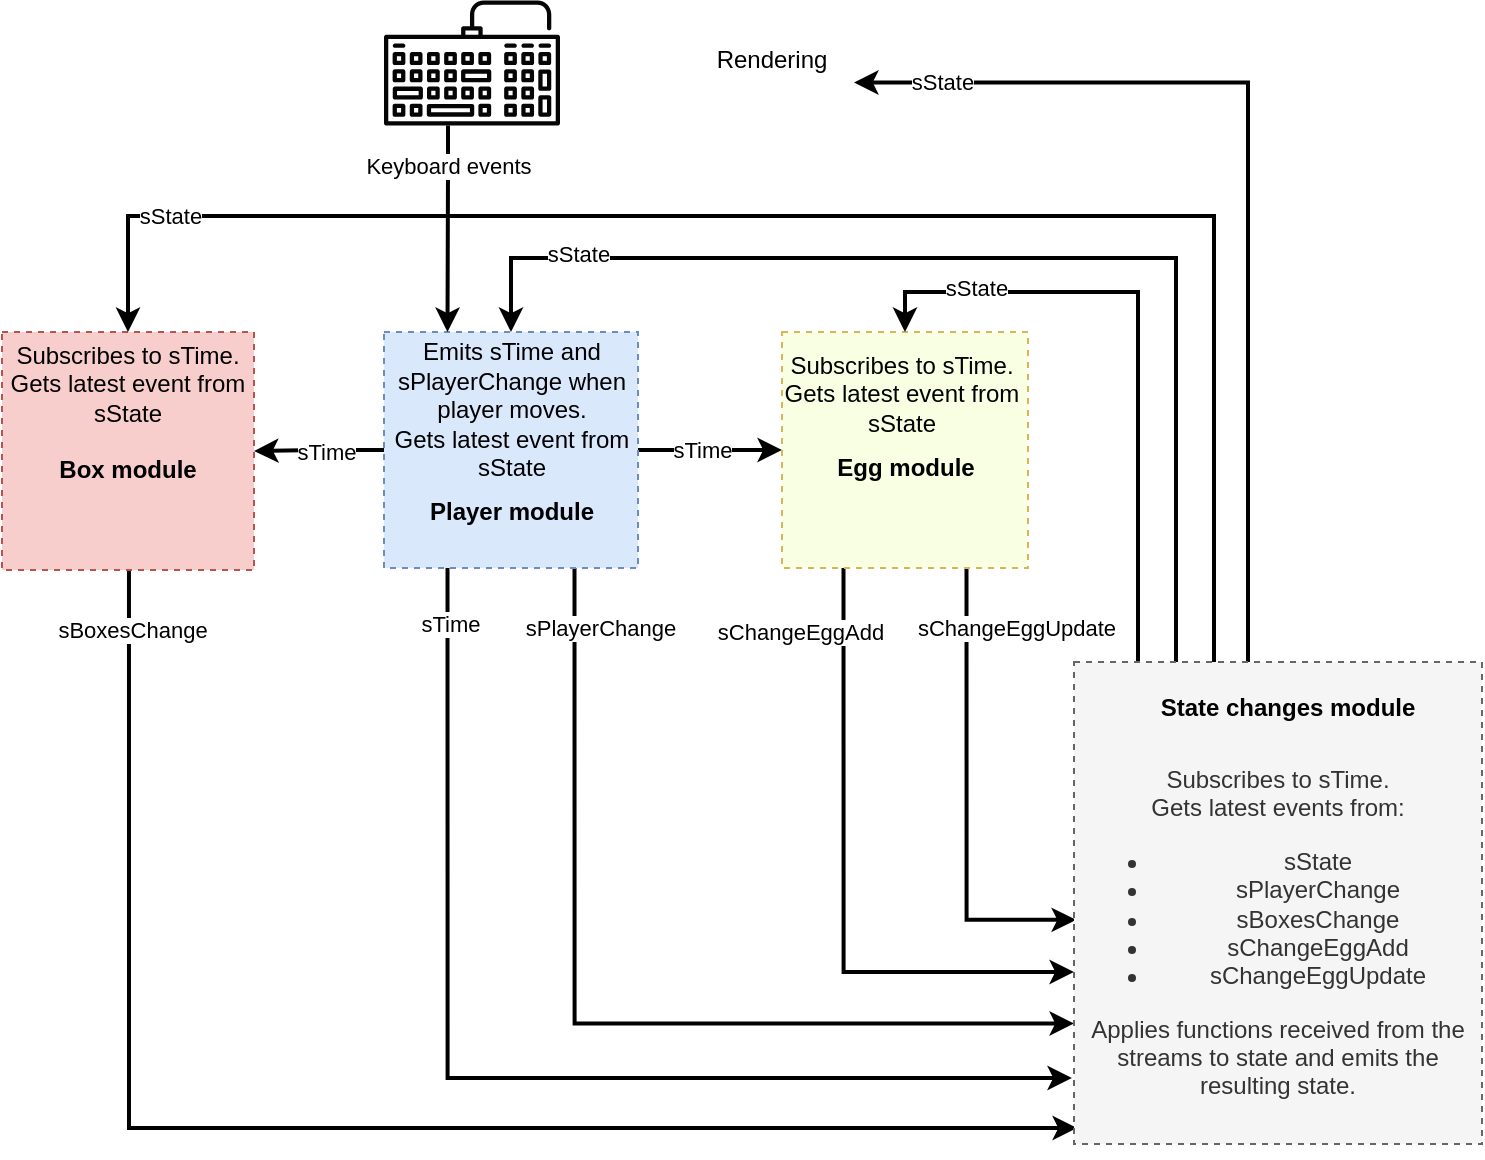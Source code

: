 <mxfile version="19.0.3" type="device"><diagram id="vYtuXIrXA59F8zRVHI5p" name="Page-1"><mxGraphModel dx="1428" dy="1059" grid="0" gridSize="10" guides="1" tooltips="1" connect="1" arrows="1" fold="1" page="0" pageScale="1" pageWidth="850" pageHeight="1100" math="0" shadow="0"><root><mxCell id="0"/><mxCell id="1" parent="0"/><mxCell id="iPN7YzMCQVeGvPnwEukR-71" style="edgeStyle=orthogonalEdgeStyle;rounded=0;orthogonalLoop=1;jettySize=auto;html=1;entryX=0.005;entryY=0.971;entryDx=0;entryDy=0;entryPerimeter=0;strokeWidth=2;" edge="1" parent="1"><mxGeometry relative="1" as="geometry"><mxPoint x="3.48" y="250" as="sourcePoint"/><mxPoint x="477.515" y="530.011" as="targetPoint"/><Array as="points"><mxPoint x="3.48" y="530"/></Array></mxGeometry></mxCell><mxCell id="iPN7YzMCQVeGvPnwEukR-72" value="sBoxesChange" style="edgeLabel;html=1;align=center;verticalAlign=middle;resizable=0;points=[];" vertex="1" connectable="0" parent="iPN7YzMCQVeGvPnwEukR-71"><mxGeometry x="-0.862" relative="1" as="geometry"><mxPoint x="1" y="-21" as="offset"/></mxGeometry></mxCell><mxCell id="iPN7YzMCQVeGvPnwEukR-2" value="" style="rounded=0;whiteSpace=wrap;html=1;dashed=1;fillColor=#f8cecc;strokeColor=#b85450;" vertex="1" parent="1"><mxGeometry x="-60" y="132" width="126" height="119" as="geometry"/></mxCell><mxCell id="iPN7YzMCQVeGvPnwEukR-55" style="edgeStyle=orthogonalEdgeStyle;rounded=0;orthogonalLoop=1;jettySize=auto;html=1;strokeWidth=2;" edge="1" parent="1" source="iPN7YzMCQVeGvPnwEukR-3" target="iPN7YzMCQVeGvPnwEukR-2"><mxGeometry relative="1" as="geometry"/></mxCell><mxCell id="iPN7YzMCQVeGvPnwEukR-57" value="sTime" style="edgeLabel;html=1;align=center;verticalAlign=middle;resizable=0;points=[];" vertex="1" connectable="0" parent="iPN7YzMCQVeGvPnwEukR-55"><mxGeometry x="-0.351" relative="1" as="geometry"><mxPoint x="-8" y="1" as="offset"/></mxGeometry></mxCell><mxCell id="iPN7YzMCQVeGvPnwEukR-56" style="edgeStyle=orthogonalEdgeStyle;rounded=0;orthogonalLoop=1;jettySize=auto;html=1;strokeWidth=2;entryX=0;entryY=0.5;entryDx=0;entryDy=0;" edge="1" parent="1" source="iPN7YzMCQVeGvPnwEukR-3" target="iPN7YzMCQVeGvPnwEukR-4"><mxGeometry relative="1" as="geometry"><mxPoint x="319.286" y="191" as="targetPoint"/></mxGeometry></mxCell><mxCell id="iPN7YzMCQVeGvPnwEukR-58" value="sTime" style="edgeLabel;html=1;align=center;verticalAlign=middle;resizable=0;points=[];" vertex="1" connectable="0" parent="iPN7YzMCQVeGvPnwEukR-56"><mxGeometry x="-0.303" relative="1" as="geometry"><mxPoint x="7" as="offset"/></mxGeometry></mxCell><mxCell id="iPN7YzMCQVeGvPnwEukR-74" style="edgeStyle=orthogonalEdgeStyle;rounded=0;orthogonalLoop=1;jettySize=auto;html=1;exitX=0.25;exitY=1;exitDx=0;exitDy=0;entryX=-0.005;entryY=0.863;entryDx=0;entryDy=0;entryPerimeter=0;strokeWidth=2;" edge="1" parent="1" source="iPN7YzMCQVeGvPnwEukR-3" target="iPN7YzMCQVeGvPnwEukR-15"><mxGeometry relative="1" as="geometry"/></mxCell><mxCell id="iPN7YzMCQVeGvPnwEukR-75" value="sTime" style="edgeLabel;html=1;align=center;verticalAlign=middle;resizable=0;points=[];" vertex="1" connectable="0" parent="iPN7YzMCQVeGvPnwEukR-74"><mxGeometry x="-0.888" y="1" relative="1" as="geometry"><mxPoint y="-4" as="offset"/></mxGeometry></mxCell><mxCell id="iPN7YzMCQVeGvPnwEukR-76" style="edgeStyle=orthogonalEdgeStyle;rounded=0;orthogonalLoop=1;jettySize=auto;html=1;exitX=0.75;exitY=1;exitDx=0;exitDy=0;entryX=0;entryY=0.75;entryDx=0;entryDy=0;strokeWidth=2;" edge="1" parent="1" source="iPN7YzMCQVeGvPnwEukR-3" target="iPN7YzMCQVeGvPnwEukR-15"><mxGeometry relative="1" as="geometry"/></mxCell><mxCell id="iPN7YzMCQVeGvPnwEukR-77" value="sPlayerChange" style="edgeLabel;html=1;align=center;verticalAlign=middle;resizable=0;points=[];" vertex="1" connectable="0" parent="iPN7YzMCQVeGvPnwEukR-76"><mxGeometry x="-0.887" y="-1" relative="1" as="geometry"><mxPoint x="13" y="3" as="offset"/></mxGeometry></mxCell><mxCell id="iPN7YzMCQVeGvPnwEukR-3" value="" style="rounded=0;whiteSpace=wrap;html=1;dashed=1;fillColor=#dae8fc;strokeColor=#6c8ebf;" vertex="1" parent="1"><mxGeometry x="131" y="132" width="127" height="118" as="geometry"/></mxCell><mxCell id="iPN7YzMCQVeGvPnwEukR-35" style="edgeStyle=orthogonalEdgeStyle;rounded=0;orthogonalLoop=1;jettySize=auto;html=1;exitX=0.25;exitY=1;exitDx=0;exitDy=0;entryX=0;entryY=0.643;entryDx=0;entryDy=0;entryPerimeter=0;strokeWidth=2;" edge="1" parent="1" source="iPN7YzMCQVeGvPnwEukR-4" target="iPN7YzMCQVeGvPnwEukR-15"><mxGeometry relative="1" as="geometry"/></mxCell><mxCell id="iPN7YzMCQVeGvPnwEukR-37" value="sChangeEggAdd" style="edgeLabel;html=1;align=center;verticalAlign=middle;resizable=0;points=[];" vertex="1" connectable="0" parent="iPN7YzMCQVeGvPnwEukR-35"><mxGeometry x="-0.93" y="4" relative="1" as="geometry"><mxPoint x="-26" y="21" as="offset"/></mxGeometry></mxCell><mxCell id="iPN7YzMCQVeGvPnwEukR-36" style="edgeStyle=orthogonalEdgeStyle;rounded=0;orthogonalLoop=1;jettySize=auto;html=1;exitX=0.75;exitY=1;exitDx=0;exitDy=0;entryX=0.005;entryY=0.535;entryDx=0;entryDy=0;strokeWidth=2;entryPerimeter=0;" edge="1" parent="1" source="iPN7YzMCQVeGvPnwEukR-4" target="iPN7YzMCQVeGvPnwEukR-15"><mxGeometry relative="1" as="geometry"/></mxCell><mxCell id="iPN7YzMCQVeGvPnwEukR-38" value="sChangeEggUpdate" style="edgeLabel;html=1;align=center;verticalAlign=middle;resizable=0;points=[];" vertex="1" connectable="0" parent="iPN7YzMCQVeGvPnwEukR-36"><mxGeometry x="-0.517" relative="1" as="geometry"><mxPoint x="24" y="-26" as="offset"/></mxGeometry></mxCell><mxCell id="iPN7YzMCQVeGvPnwEukR-4" value="" style="rounded=0;whiteSpace=wrap;html=1;dashed=1;fillColor=#F9FFE3;strokeColor=#d6b656;" vertex="1" parent="1"><mxGeometry x="330" y="132" width="123" height="118" as="geometry"/></mxCell><mxCell id="iPN7YzMCQVeGvPnwEukR-5" value="&lt;b&gt;Player module&lt;/b&gt;" style="text;html=1;strokeColor=none;fillColor=none;align=center;verticalAlign=middle;whiteSpace=wrap;rounded=0;" vertex="1" parent="1"><mxGeometry x="150.5" y="207" width="88" height="30" as="geometry"/></mxCell><mxCell id="iPN7YzMCQVeGvPnwEukR-6" value="&lt;b&gt;Box module&lt;/b&gt;" style="text;html=1;strokeColor=none;fillColor=none;align=center;verticalAlign=middle;whiteSpace=wrap;rounded=0;" vertex="1" parent="1"><mxGeometry x="-39" y="186" width="84" height="30" as="geometry"/></mxCell><mxCell id="iPN7YzMCQVeGvPnwEukR-65" style="edgeStyle=orthogonalEdgeStyle;rounded=0;orthogonalLoop=1;jettySize=auto;html=1;entryX=0.25;entryY=0;entryDx=0;entryDy=0;strokeWidth=2;" edge="1" parent="1" source="iPN7YzMCQVeGvPnwEukR-10" target="iPN7YzMCQVeGvPnwEukR-3"><mxGeometry relative="1" as="geometry"><Array as="points"><mxPoint x="163" y="51"/><mxPoint x="163" y="51"/></Array></mxGeometry></mxCell><mxCell id="iPN7YzMCQVeGvPnwEukR-66" value="Keyboard events" style="edgeLabel;html=1;align=center;verticalAlign=middle;resizable=0;points=[];" vertex="1" connectable="0" parent="iPN7YzMCQVeGvPnwEukR-65"><mxGeometry x="-0.471" y="-4" relative="1" as="geometry"><mxPoint x="4" y="-7" as="offset"/></mxGeometry></mxCell><mxCell id="iPN7YzMCQVeGvPnwEukR-10" value="" style="sketch=0;pointerEvents=1;shadow=0;dashed=0;html=1;strokeColor=none;fillColor=#050505;aspect=fixed;labelPosition=center;verticalLabelPosition=bottom;verticalAlign=top;align=center;outlineConnect=0;shape=mxgraph.vvd.keyboard;" vertex="1" parent="1"><mxGeometry x="131" y="-33.76" width="88" height="62.48" as="geometry"/></mxCell><mxCell id="iPN7YzMCQVeGvPnwEukR-11" value="" style="shape=image;html=1;verticalAlign=top;verticalLabelPosition=bottom;labelBackgroundColor=#ffffff;imageAspect=0;aspect=fixed;image=https://cdn0.iconfinder.com/data/icons/phosphor-regular-vol-3/256/mouse-128.png;dashed=1;fillColor=#F9FFE3;imageBackground=none;imageBorder=none;" vertex="1" parent="1"><mxGeometry x="223" y="-10.26" width="35" height="35" as="geometry"/></mxCell><mxCell id="iPN7YzMCQVeGvPnwEukR-60" style="edgeStyle=orthogonalEdgeStyle;rounded=0;orthogonalLoop=1;jettySize=auto;html=1;entryX=0.5;entryY=0;entryDx=0;entryDy=0;strokeWidth=2;" edge="1" parent="1" source="iPN7YzMCQVeGvPnwEukR-15" target="iPN7YzMCQVeGvPnwEukR-4"><mxGeometry relative="1" as="geometry"><Array as="points"><mxPoint x="508" y="112"/><mxPoint x="391" y="112"/></Array></mxGeometry></mxCell><mxCell id="iPN7YzMCQVeGvPnwEukR-68" value="&lt;div&gt;sState&lt;/div&gt;" style="edgeLabel;html=1;align=center;verticalAlign=middle;resizable=0;points=[];" vertex="1" connectable="0" parent="iPN7YzMCQVeGvPnwEukR-60"><mxGeometry x="0.749" y="2" relative="1" as="geometry"><mxPoint x="15" y="-4" as="offset"/></mxGeometry></mxCell><mxCell id="iPN7YzMCQVeGvPnwEukR-62" style="edgeStyle=orthogonalEdgeStyle;rounded=0;orthogonalLoop=1;jettySize=auto;html=1;exitX=0.25;exitY=0;exitDx=0;exitDy=0;entryX=0.5;entryY=0;entryDx=0;entryDy=0;strokeWidth=2;" edge="1" parent="1" source="iPN7YzMCQVeGvPnwEukR-15" target="iPN7YzMCQVeGvPnwEukR-3"><mxGeometry relative="1" as="geometry"><Array as="points"><mxPoint x="527" y="95"/><mxPoint x="195" y="95"/></Array></mxGeometry></mxCell><mxCell id="iPN7YzMCQVeGvPnwEukR-69" value="&lt;div&gt;sState&lt;/div&gt;" style="edgeLabel;html=1;align=center;verticalAlign=middle;resizable=0;points=[];" vertex="1" connectable="0" parent="iPN7YzMCQVeGvPnwEukR-62"><mxGeometry x="0.753" y="-2" relative="1" as="geometry"><mxPoint as="offset"/></mxGeometry></mxCell><mxCell id="iPN7YzMCQVeGvPnwEukR-63" style="edgeStyle=orthogonalEdgeStyle;rounded=0;orthogonalLoop=1;jettySize=auto;html=1;entryX=0.5;entryY=0;entryDx=0;entryDy=0;strokeWidth=2;" edge="1" parent="1" source="iPN7YzMCQVeGvPnwEukR-15" target="iPN7YzMCQVeGvPnwEukR-2"><mxGeometry relative="1" as="geometry"><Array as="points"><mxPoint x="546" y="74"/><mxPoint x="3" y="74"/></Array></mxGeometry></mxCell><mxCell id="iPN7YzMCQVeGvPnwEukR-70" value="&lt;div&gt;sState&lt;/div&gt;" style="edgeLabel;html=1;align=center;verticalAlign=middle;resizable=0;points=[];" vertex="1" connectable="0" parent="iPN7YzMCQVeGvPnwEukR-63"><mxGeometry x="0.809" relative="1" as="geometry"><mxPoint as="offset"/></mxGeometry></mxCell><mxCell id="iPN7YzMCQVeGvPnwEukR-64" style="edgeStyle=orthogonalEdgeStyle;rounded=0;orthogonalLoop=1;jettySize=auto;html=1;entryX=1;entryY=0.5;entryDx=0;entryDy=0;strokeWidth=2;" edge="1" parent="1" source="iPN7YzMCQVeGvPnwEukR-15" target="iPN7YzMCQVeGvPnwEukR-27"><mxGeometry relative="1" as="geometry"><Array as="points"><mxPoint x="563" y="7"/></Array></mxGeometry></mxCell><mxCell id="iPN7YzMCQVeGvPnwEukR-67" value="&lt;div&gt;sState&lt;/div&gt;" style="edgeLabel;html=1;align=center;verticalAlign=middle;resizable=0;points=[];" vertex="1" connectable="0" parent="iPN7YzMCQVeGvPnwEukR-64"><mxGeometry x="0.816" y="3" relative="1" as="geometry"><mxPoint x="-1" y="-3" as="offset"/></mxGeometry></mxCell><mxCell id="iPN7YzMCQVeGvPnwEukR-15" value="&lt;div&gt;&lt;br&gt;&lt;/div&gt;&lt;div&gt;&lt;br&gt;&lt;/div&gt;&lt;div&gt;&lt;br&gt;&lt;/div&gt;&lt;div&gt;&lt;br&gt;&lt;/div&gt;&lt;div&gt;Subscribes to sTime.&lt;/div&gt;&lt;div&gt;Gets latest events from:&lt;/div&gt;&lt;div&gt;&lt;div align=&quot;center&quot;&gt;&lt;ul&gt;&lt;li&gt;sState&lt;br&gt;&lt;/li&gt;&lt;li&gt;sPlayerChange&lt;/li&gt;&lt;li&gt;sBoxesChange&lt;/li&gt;&lt;li&gt;sChangeEggAdd&lt;/li&gt;&lt;li&gt;sChangeEggUpdate&lt;/li&gt;&lt;/ul&gt;&lt;/div&gt;&lt;div align=&quot;center&quot;&gt;Applies functions received from the streams to state and emits the resulting state.&lt;br&gt;&lt;/div&gt;&lt;div&gt;&lt;br&gt;&lt;br&gt;&lt;/div&gt;&lt;/div&gt;" style="rounded=0;whiteSpace=wrap;html=1;dashed=1;fillColor=#f5f5f5;strokeColor=#666666;fontColor=#333333;" vertex="1" parent="1"><mxGeometry x="476" y="297" width="204" height="241" as="geometry"/></mxCell><mxCell id="iPN7YzMCQVeGvPnwEukR-16" value="&lt;b&gt;State changes module&lt;/b&gt;" style="text;html=1;strokeColor=none;fillColor=none;align=center;verticalAlign=middle;whiteSpace=wrap;rounded=0;" vertex="1" parent="1"><mxGeometry x="490" y="305" width="185.5" height="30" as="geometry"/></mxCell><mxCell id="iPN7YzMCQVeGvPnwEukR-27" value="" style="shape=image;html=1;verticalAlign=top;verticalLabelPosition=bottom;labelBackgroundColor=#ffffff;imageAspect=0;aspect=fixed;image=https://cdn1.iconfinder.com/data/icons/100-basic-for-user-interface/32/29-Screen-128.png;dashed=1;fillColor=#050505;" vertex="1" parent="1"><mxGeometry x="284" y="-33.76" width="82" height="82" as="geometry"/></mxCell><mxCell id="iPN7YzMCQVeGvPnwEukR-30" value="Rendering" style="text;html=1;strokeColor=none;fillColor=none;align=center;verticalAlign=middle;whiteSpace=wrap;rounded=0;dashed=1;" vertex="1" parent="1"><mxGeometry x="295" y="-18.76" width="60" height="30" as="geometry"/></mxCell><mxCell id="iPN7YzMCQVeGvPnwEukR-34" value="&lt;b&gt;Egg module&lt;/b&gt;" style="text;html=1;strokeColor=none;fillColor=none;align=center;verticalAlign=middle;whiteSpace=wrap;rounded=0;" vertex="1" parent="1"><mxGeometry x="349.5" y="185.0" width="84" height="30" as="geometry"/></mxCell><mxCell id="iPN7YzMCQVeGvPnwEukR-50" value="Subscribes to sTime. Gets latest event from sState" style="text;html=1;strokeColor=none;fillColor=none;align=center;verticalAlign=middle;whiteSpace=wrap;rounded=0;dashed=1;" vertex="1" parent="1"><mxGeometry x="330" y="148" width="120" height="30" as="geometry"/></mxCell><mxCell id="iPN7YzMCQVeGvPnwEukR-51" value="&lt;div&gt;Emits sTime and sPlayerChange when player moves.&lt;/div&gt;&lt;div&gt;Gets latest event from sState&lt;br&gt;&lt;/div&gt;&lt;div&gt;&lt;br&gt;&lt;/div&gt;" style="text;html=1;strokeColor=none;fillColor=none;align=center;verticalAlign=middle;whiteSpace=wrap;rounded=0;dashed=1;" vertex="1" parent="1"><mxGeometry x="134.5" y="163" width="120" height="30" as="geometry"/></mxCell><mxCell id="iPN7YzMCQVeGvPnwEukR-52" value="Subscribes to sTime. Gets latest event from sState" style="text;html=1;strokeColor=none;fillColor=none;align=center;verticalAlign=middle;whiteSpace=wrap;rounded=0;dashed=1;" vertex="1" parent="1"><mxGeometry x="-57" y="143" width="120" height="30" as="geometry"/></mxCell></root></mxGraphModel></diagram></mxfile>